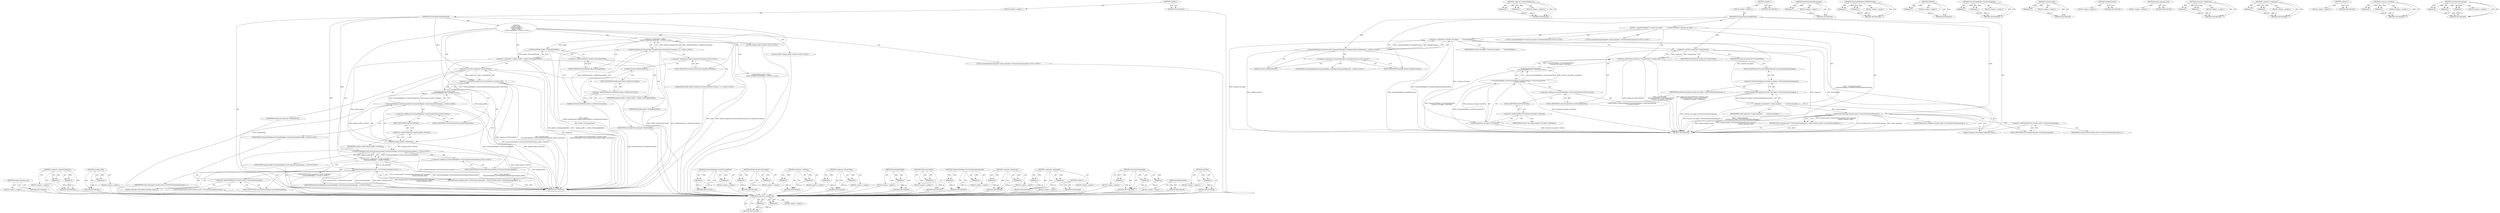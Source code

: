 digraph "CanTranslateLanguage" {
vulnerable_142 [label=<(METHOD,original_language_code)>];
vulnerable_143 [label=<(BLOCK,&lt;empty&gt;,&lt;empty&gt;)>];
vulnerable_144 [label=<(METHOD_RETURN,ANY)>];
vulnerable_96 [label=<(METHOD,&lt;operator&gt;.indirectFieldAccess)>];
vulnerable_97 [label=<(PARAM,p1)>];
vulnerable_98 [label=<(PARAM,p2)>];
vulnerable_99 [label=<(BLOCK,&lt;empty&gt;,&lt;empty&gt;)>];
vulnerable_100 [label=<(METHOD_RETURN,ANY)>];
vulnerable_118 [label=<(METHOD,translate_prefs)>];
vulnerable_119 [label=<(PARAM,p1)>];
vulnerable_120 [label=<(BLOCK,&lt;empty&gt;,&lt;empty&gt;)>];
vulnerable_121 [label=<(METHOD_RETURN,ANY)>];
vulnerable_6 [label=<(METHOD,&lt;global&gt;)<SUB>1</SUB>>];
vulnerable_7 [label=<(BLOCK,&lt;empty&gt;,&lt;empty&gt;)<SUB>1</SUB>>];
vulnerable_8 [label=<(METHOD,IsTranslatableLanguageByPrefs)<SUB>1</SUB>>];
vulnerable_9 [label="<(BLOCK,{
  Profile* profile =
      Profile::FromBrows...,{
  Profile* profile =
      Profile::FromBrows...)<SUB>1</SUB>>"];
vulnerable_10 [label="<(LOCAL,Profile* profile: Profile*)<SUB>2</SUB>>"];
vulnerable_11 [label="<(&lt;operator&gt;.assignment,* profile =
      Profile::FromBrowserContext(G...)<SUB>2</SUB>>"];
vulnerable_12 [label="<(IDENTIFIER,profile,* profile =
      Profile::FromBrowserContext(G...)<SUB>2</SUB>>"];
vulnerable_13 [label="<(Profile.FromBrowserContext,Profile::FromBrowserContext(GetWebContents()-&gt;G...)<SUB>3</SUB>>"];
vulnerable_14 [label="<(&lt;operator&gt;.fieldAccess,Profile::FromBrowserContext)<SUB>3</SUB>>"];
vulnerable_15 [label="<(IDENTIFIER,Profile,Profile::FromBrowserContext(GetWebContents()-&gt;G...)<SUB>3</SUB>>"];
vulnerable_16 [label=<(FIELD_IDENTIFIER,FromBrowserContext,FromBrowserContext)<SUB>3</SUB>>];
vulnerable_17 [label=<(GetBrowserContext,GetWebContents()-&gt;GetBrowserContext())<SUB>3</SUB>>];
vulnerable_18 [label=<(&lt;operator&gt;.indirectFieldAccess,GetWebContents()-&gt;GetBrowserContext)<SUB>3</SUB>>];
vulnerable_19 [label=<(GetWebContents,GetWebContents())<SUB>3</SUB>>];
vulnerable_20 [label=<(FIELD_IDENTIFIER,GetBrowserContext,GetBrowserContext)<SUB>3</SUB>>];
vulnerable_21 [label="<(LOCAL,Profile* original_profile: Profile*)<SUB>4</SUB>>"];
vulnerable_22 [label=<(&lt;operator&gt;.assignment,* original_profile = profile-&gt;GetOriginalProfile())<SUB>4</SUB>>];
vulnerable_23 [label=<(IDENTIFIER,original_profile,* original_profile = profile-&gt;GetOriginalProfile())<SUB>4</SUB>>];
vulnerable_24 [label=<(GetOriginalProfile,profile-&gt;GetOriginalProfile())<SUB>4</SUB>>];
vulnerable_25 [label=<(&lt;operator&gt;.indirectFieldAccess,profile-&gt;GetOriginalProfile)<SUB>4</SUB>>];
vulnerable_26 [label=<(IDENTIFIER,profile,profile-&gt;GetOriginalProfile())<SUB>4</SUB>>];
vulnerable_27 [label=<(FIELD_IDENTIFIER,GetOriginalProfile,GetOriginalProfile)<SUB>4</SUB>>];
vulnerable_28 [label=<(&lt;operator&gt;.greaterThan,scoped_ptr&lt;TranslatePrefs&gt; translate_prefs(
   ...)<SUB>5</SUB>>];
vulnerable_29 [label=<(&lt;operator&gt;.lessThan,scoped_ptr&lt;TranslatePrefs)<SUB>5</SUB>>];
vulnerable_30 [label=<(IDENTIFIER,scoped_ptr,scoped_ptr&lt;TranslatePrefs)<SUB>5</SUB>>];
vulnerable_31 [label=<(IDENTIFIER,TranslatePrefs,scoped_ptr&lt;TranslatePrefs)<SUB>5</SUB>>];
vulnerable_32 [label="<(translate_prefs,translate_prefs(
      TranslateTabHelper::Crea...)<SUB>5</SUB>>"];
vulnerable_33 [label="<(TranslateTabHelper.CreateTranslatePrefs,TranslateTabHelper::CreateTranslatePrefs(origin...)<SUB>6</SUB>>"];
vulnerable_34 [label="<(&lt;operator&gt;.fieldAccess,TranslateTabHelper::CreateTranslatePrefs)<SUB>6</SUB>>"];
vulnerable_35 [label="<(IDENTIFIER,TranslateTabHelper,TranslateTabHelper::CreateTranslatePrefs(origin...)<SUB>6</SUB>>"];
vulnerable_36 [label=<(FIELD_IDENTIFIER,CreateTranslatePrefs,CreateTranslatePrefs)<SUB>6</SUB>>];
vulnerable_37 [label=<(GetPrefs,original_profile-&gt;GetPrefs())<SUB>6</SUB>>];
vulnerable_38 [label=<(&lt;operator&gt;.indirectFieldAccess,original_profile-&gt;GetPrefs)<SUB>6</SUB>>];
vulnerable_39 [label=<(IDENTIFIER,original_profile,original_profile-&gt;GetPrefs())<SUB>6</SUB>>];
vulnerable_40 [label=<(FIELD_IDENTIFIER,GetPrefs,GetPrefs)<SUB>6</SUB>>];
vulnerable_41 [label="<(LOCAL,TranslateAcceptLanguages* accept_languages: TranslateAcceptLanguages*)<SUB>7</SUB>>"];
vulnerable_42 [label="<(&lt;operator&gt;.assignment,* accept_languages =
      TranslateTabHelper::...)<SUB>7</SUB>>"];
vulnerable_43 [label="<(IDENTIFIER,accept_languages,* accept_languages =
      TranslateTabHelper::...)<SUB>7</SUB>>"];
vulnerable_44 [label="<(TranslateTabHelper.GetTranslateAcceptLanguages,TranslateTabHelper::GetTranslateAcceptLanguages...)<SUB>8</SUB>>"];
vulnerable_45 [label="<(&lt;operator&gt;.fieldAccess,TranslateTabHelper::GetTranslateAcceptLanguages)<SUB>8</SUB>>"];
vulnerable_46 [label="<(IDENTIFIER,TranslateTabHelper,TranslateTabHelper::GetTranslateAcceptLanguages...)<SUB>8</SUB>>"];
vulnerable_47 [label=<(FIELD_IDENTIFIER,GetTranslateAcceptLanguages,GetTranslateAcceptLanguages)<SUB>8</SUB>>];
vulnerable_48 [label="<(IDENTIFIER,original_profile,TranslateTabHelper::GetTranslateAcceptLanguages...)<SUB>8</SUB>>"];
vulnerable_49 [label=<(RETURN,return translate_prefs-&gt;CanTranslateLanguage(ac...,return translate_prefs-&gt;CanTranslateLanguage(ac...)<SUB>9</SUB>>];
vulnerable_50 [label=<(CanTranslateLanguage,translate_prefs-&gt;CanTranslateLanguage(accept_la...)<SUB>9</SUB>>];
vulnerable_51 [label=<(&lt;operator&gt;.indirectFieldAccess,translate_prefs-&gt;CanTranslateLanguage)<SUB>9</SUB>>];
vulnerable_52 [label=<(IDENTIFIER,translate_prefs,translate_prefs-&gt;CanTranslateLanguage(accept_la...)<SUB>9</SUB>>];
vulnerable_53 [label=<(FIELD_IDENTIFIER,CanTranslateLanguage,CanTranslateLanguage)<SUB>9</SUB>>];
vulnerable_54 [label=<(IDENTIFIER,accept_languages,translate_prefs-&gt;CanTranslateLanguage(accept_la...)<SUB>9</SUB>>];
vulnerable_55 [label=<(original_language_code,original_language_code())<SUB>10</SUB>>];
vulnerable_56 [label=<(METHOD_RETURN,bool)<SUB>1</SUB>>];
vulnerable_58 [label=<(METHOD_RETURN,ANY)<SUB>1</SUB>>];
vulnerable_122 [label=<(METHOD,TranslateTabHelper.CreateTranslatePrefs)>];
vulnerable_123 [label=<(PARAM,p1)>];
vulnerable_124 [label=<(PARAM,p2)>];
vulnerable_125 [label=<(BLOCK,&lt;empty&gt;,&lt;empty&gt;)>];
vulnerable_126 [label=<(METHOD_RETURN,ANY)>];
vulnerable_82 [label=<(METHOD,Profile.FromBrowserContext)>];
vulnerable_83 [label=<(PARAM,p1)>];
vulnerable_84 [label=<(PARAM,p2)>];
vulnerable_85 [label=<(BLOCK,&lt;empty&gt;,&lt;empty&gt;)>];
vulnerable_86 [label=<(METHOD_RETURN,ANY)>];
vulnerable_113 [label=<(METHOD,&lt;operator&gt;.lessThan)>];
vulnerable_114 [label=<(PARAM,p1)>];
vulnerable_115 [label=<(PARAM,p2)>];
vulnerable_116 [label=<(BLOCK,&lt;empty&gt;,&lt;empty&gt;)>];
vulnerable_117 [label=<(METHOD_RETURN,ANY)>];
vulnerable_108 [label=<(METHOD,&lt;operator&gt;.greaterThan)>];
vulnerable_109 [label=<(PARAM,p1)>];
vulnerable_110 [label=<(PARAM,p2)>];
vulnerable_111 [label=<(BLOCK,&lt;empty&gt;,&lt;empty&gt;)>];
vulnerable_112 [label=<(METHOD_RETURN,ANY)>];
vulnerable_104 [label=<(METHOD,GetOriginalProfile)>];
vulnerable_105 [label=<(PARAM,p1)>];
vulnerable_106 [label=<(BLOCK,&lt;empty&gt;,&lt;empty&gt;)>];
vulnerable_107 [label=<(METHOD_RETURN,ANY)>];
vulnerable_92 [label=<(METHOD,GetBrowserContext)>];
vulnerable_93 [label=<(PARAM,p1)>];
vulnerable_94 [label=<(BLOCK,&lt;empty&gt;,&lt;empty&gt;)>];
vulnerable_95 [label=<(METHOD_RETURN,ANY)>];
vulnerable_131 [label=<(METHOD,TranslateTabHelper.GetTranslateAcceptLanguages)>];
vulnerable_132 [label=<(PARAM,p1)>];
vulnerable_133 [label=<(PARAM,p2)>];
vulnerable_134 [label=<(BLOCK,&lt;empty&gt;,&lt;empty&gt;)>];
vulnerable_135 [label=<(METHOD_RETURN,ANY)>];
vulnerable_87 [label=<(METHOD,&lt;operator&gt;.fieldAccess)>];
vulnerable_88 [label=<(PARAM,p1)>];
vulnerable_89 [label=<(PARAM,p2)>];
vulnerable_90 [label=<(BLOCK,&lt;empty&gt;,&lt;empty&gt;)>];
vulnerable_91 [label=<(METHOD_RETURN,ANY)>];
vulnerable_77 [label=<(METHOD,&lt;operator&gt;.assignment)>];
vulnerable_78 [label=<(PARAM,p1)>];
vulnerable_79 [label=<(PARAM,p2)>];
vulnerable_80 [label=<(BLOCK,&lt;empty&gt;,&lt;empty&gt;)>];
vulnerable_81 [label=<(METHOD_RETURN,ANY)>];
vulnerable_71 [label=<(METHOD,&lt;global&gt;)<SUB>1</SUB>>];
vulnerable_72 [label=<(BLOCK,&lt;empty&gt;,&lt;empty&gt;)>];
vulnerable_73 [label=<(METHOD_RETURN,ANY)>];
vulnerable_136 [label=<(METHOD,CanTranslateLanguage)>];
vulnerable_137 [label=<(PARAM,p1)>];
vulnerable_138 [label=<(PARAM,p2)>];
vulnerable_139 [label=<(PARAM,p3)>];
vulnerable_140 [label=<(BLOCK,&lt;empty&gt;,&lt;empty&gt;)>];
vulnerable_141 [label=<(METHOD_RETURN,ANY)>];
vulnerable_101 [label=<(METHOD,GetWebContents)>];
vulnerable_102 [label=<(BLOCK,&lt;empty&gt;,&lt;empty&gt;)>];
vulnerable_103 [label=<(METHOD_RETURN,ANY)>];
vulnerable_127 [label=<(METHOD,GetPrefs)>];
vulnerable_128 [label=<(PARAM,p1)>];
vulnerable_129 [label=<(BLOCK,&lt;empty&gt;,&lt;empty&gt;)>];
vulnerable_130 [label=<(METHOD_RETURN,ANY)>];
fixed_84 [label=<(METHOD,&lt;operator&gt;.greaterThan)>];
fixed_85 [label=<(PARAM,p1)>];
fixed_86 [label=<(PARAM,p2)>];
fixed_87 [label=<(BLOCK,&lt;empty&gt;,&lt;empty&gt;)>];
fixed_88 [label=<(METHOD_RETURN,ANY)>];
fixed_107 [label=<(METHOD,&lt;operator&gt;.indirectFieldAccess)>];
fixed_108 [label=<(PARAM,p1)>];
fixed_109 [label=<(PARAM,p2)>];
fixed_110 [label=<(BLOCK,&lt;empty&gt;,&lt;empty&gt;)>];
fixed_111 [label=<(METHOD_RETURN,ANY)>];
fixed_6 [label=<(METHOD,&lt;global&gt;)<SUB>1</SUB>>];
fixed_7 [label=<(BLOCK,&lt;empty&gt;,&lt;empty&gt;)<SUB>1</SUB>>];
fixed_8 [label=<(METHOD,IsTranslatableLanguageByPrefs)<SUB>1</SUB>>];
fixed_9 [label=<(BLOCK,{
  TranslateTabHelper* translate_tab_helper =
...,{
  TranslateTabHelper* translate_tab_helper =
...)<SUB>1</SUB>>];
fixed_10 [label="<(LOCAL,TranslateTabHelper* translate_tab_helper: TranslateTabHelper*)<SUB>2</SUB>>"];
fixed_11 [label=<(&lt;operator&gt;.assignment,* translate_tab_helper =
      TranslateTabHelp...)<SUB>2</SUB>>];
fixed_12 [label=<(IDENTIFIER,translate_tab_helper,* translate_tab_helper =
      TranslateTabHelp...)<SUB>2</SUB>>];
fixed_13 [label="<(TranslateTabHelper.FromWebContents,TranslateTabHelper::FromWebContents(GetWebConte...)<SUB>3</SUB>>"];
fixed_14 [label="<(&lt;operator&gt;.fieldAccess,TranslateTabHelper::FromWebContents)<SUB>3</SUB>>"];
fixed_15 [label="<(IDENTIFIER,TranslateTabHelper,TranslateTabHelper::FromWebContents(GetWebConte...)<SUB>3</SUB>>"];
fixed_16 [label=<(FIELD_IDENTIFIER,FromWebContents,FromWebContents)<SUB>3</SUB>>];
fixed_17 [label=<(GetWebContents,GetWebContents())<SUB>3</SUB>>];
fixed_18 [label=<(&lt;operator&gt;.greaterThan,scoped_ptr&lt;TranslatePrefs&gt; translate_prefs(
   ...)<SUB>4</SUB>>];
fixed_19 [label=<(&lt;operator&gt;.lessThan,scoped_ptr&lt;TranslatePrefs)<SUB>4</SUB>>];
fixed_20 [label=<(IDENTIFIER,scoped_ptr,scoped_ptr&lt;TranslatePrefs)<SUB>4</SUB>>];
fixed_21 [label=<(IDENTIFIER,TranslatePrefs,scoped_ptr&lt;TranslatePrefs)<SUB>4</SUB>>];
fixed_22 [label="<(translate_prefs,translate_prefs(
      TranslateTabHelper::Crea...)<SUB>4</SUB>>"];
fixed_23 [label="<(TranslateTabHelper.CreateTranslatePrefs,TranslateTabHelper::CreateTranslatePrefs(
     ...)<SUB>5</SUB>>"];
fixed_24 [label="<(&lt;operator&gt;.fieldAccess,TranslateTabHelper::CreateTranslatePrefs)<SUB>5</SUB>>"];
fixed_25 [label="<(IDENTIFIER,TranslateTabHelper,TranslateTabHelper::CreateTranslatePrefs(
     ...)<SUB>5</SUB>>"];
fixed_26 [label=<(FIELD_IDENTIFIER,CreateTranslatePrefs,CreateTranslatePrefs)<SUB>5</SUB>>];
fixed_27 [label=<(GetPrefs,translate_tab_helper-&gt;GetPrefs())<SUB>6</SUB>>];
fixed_28 [label=<(&lt;operator&gt;.indirectFieldAccess,translate_tab_helper-&gt;GetPrefs)<SUB>6</SUB>>];
fixed_29 [label=<(IDENTIFIER,translate_tab_helper,translate_tab_helper-&gt;GetPrefs())<SUB>6</SUB>>];
fixed_30 [label=<(FIELD_IDENTIFIER,GetPrefs,GetPrefs)<SUB>6</SUB>>];
fixed_31 [label="<(LOCAL,TranslateAcceptLanguages* accept_languages: TranslateAcceptLanguages*)<SUB>7</SUB>>"];
fixed_32 [label=<(&lt;operator&gt;.assignment,* accept_languages =
      translate_tab_helper...)<SUB>7</SUB>>];
fixed_33 [label=<(IDENTIFIER,accept_languages,* accept_languages =
      translate_tab_helper...)<SUB>7</SUB>>];
fixed_34 [label=<(GetTranslateAcceptLanguages,translate_tab_helper-&gt;GetTranslateAcceptLanguag...)<SUB>8</SUB>>];
fixed_35 [label=<(&lt;operator&gt;.indirectFieldAccess,translate_tab_helper-&gt;GetTranslateAcceptLanguages)<SUB>8</SUB>>];
fixed_36 [label=<(IDENTIFIER,translate_tab_helper,translate_tab_helper-&gt;GetTranslateAcceptLanguag...)<SUB>8</SUB>>];
fixed_37 [label=<(FIELD_IDENTIFIER,GetTranslateAcceptLanguages,GetTranslateAcceptLanguages)<SUB>8</SUB>>];
fixed_38 [label=<(RETURN,return translate_prefs-&gt;CanTranslateLanguage(ac...,return translate_prefs-&gt;CanTranslateLanguage(ac...)<SUB>9</SUB>>];
fixed_39 [label=<(CanTranslateLanguage,translate_prefs-&gt;CanTranslateLanguage(accept_la...)<SUB>9</SUB>>];
fixed_40 [label=<(&lt;operator&gt;.indirectFieldAccess,translate_prefs-&gt;CanTranslateLanguage)<SUB>9</SUB>>];
fixed_41 [label=<(IDENTIFIER,translate_prefs,translate_prefs-&gt;CanTranslateLanguage(accept_la...)<SUB>9</SUB>>];
fixed_42 [label=<(FIELD_IDENTIFIER,CanTranslateLanguage,CanTranslateLanguage)<SUB>9</SUB>>];
fixed_43 [label=<(IDENTIFIER,accept_languages,translate_prefs-&gt;CanTranslateLanguage(accept_la...)<SUB>9</SUB>>];
fixed_44 [label=<(original_language_code,original_language_code())<SUB>10</SUB>>];
fixed_45 [label=<(METHOD_RETURN,bool)<SUB>1</SUB>>];
fixed_47 [label=<(METHOD_RETURN,ANY)<SUB>1</SUB>>];
fixed_112 [label=<(METHOD,GetTranslateAcceptLanguages)>];
fixed_113 [label=<(PARAM,p1)>];
fixed_114 [label=<(BLOCK,&lt;empty&gt;,&lt;empty&gt;)>];
fixed_115 [label=<(METHOD_RETURN,ANY)>];
fixed_71 [label=<(METHOD,TranslateTabHelper.FromWebContents)>];
fixed_72 [label=<(PARAM,p1)>];
fixed_73 [label=<(PARAM,p2)>];
fixed_74 [label=<(BLOCK,&lt;empty&gt;,&lt;empty&gt;)>];
fixed_75 [label=<(METHOD_RETURN,ANY)>];
fixed_103 [label=<(METHOD,GetPrefs)>];
fixed_104 [label=<(PARAM,p1)>];
fixed_105 [label=<(BLOCK,&lt;empty&gt;,&lt;empty&gt;)>];
fixed_106 [label=<(METHOD_RETURN,ANY)>];
fixed_98 [label=<(METHOD,TranslateTabHelper.CreateTranslatePrefs)>];
fixed_99 [label=<(PARAM,p1)>];
fixed_100 [label=<(PARAM,p2)>];
fixed_101 [label=<(BLOCK,&lt;empty&gt;,&lt;empty&gt;)>];
fixed_102 [label=<(METHOD_RETURN,ANY)>];
fixed_94 [label=<(METHOD,translate_prefs)>];
fixed_95 [label=<(PARAM,p1)>];
fixed_96 [label=<(BLOCK,&lt;empty&gt;,&lt;empty&gt;)>];
fixed_97 [label=<(METHOD_RETURN,ANY)>];
fixed_81 [label=<(METHOD,GetWebContents)>];
fixed_82 [label=<(BLOCK,&lt;empty&gt;,&lt;empty&gt;)>];
fixed_83 [label=<(METHOD_RETURN,ANY)>];
fixed_122 [label=<(METHOD,original_language_code)>];
fixed_123 [label=<(BLOCK,&lt;empty&gt;,&lt;empty&gt;)>];
fixed_124 [label=<(METHOD_RETURN,ANY)>];
fixed_76 [label=<(METHOD,&lt;operator&gt;.fieldAccess)>];
fixed_77 [label=<(PARAM,p1)>];
fixed_78 [label=<(PARAM,p2)>];
fixed_79 [label=<(BLOCK,&lt;empty&gt;,&lt;empty&gt;)>];
fixed_80 [label=<(METHOD_RETURN,ANY)>];
fixed_66 [label=<(METHOD,&lt;operator&gt;.assignment)>];
fixed_67 [label=<(PARAM,p1)>];
fixed_68 [label=<(PARAM,p2)>];
fixed_69 [label=<(BLOCK,&lt;empty&gt;,&lt;empty&gt;)>];
fixed_70 [label=<(METHOD_RETURN,ANY)>];
fixed_60 [label=<(METHOD,&lt;global&gt;)<SUB>1</SUB>>];
fixed_61 [label=<(BLOCK,&lt;empty&gt;,&lt;empty&gt;)>];
fixed_62 [label=<(METHOD_RETURN,ANY)>];
fixed_89 [label=<(METHOD,&lt;operator&gt;.lessThan)>];
fixed_90 [label=<(PARAM,p1)>];
fixed_91 [label=<(PARAM,p2)>];
fixed_92 [label=<(BLOCK,&lt;empty&gt;,&lt;empty&gt;)>];
fixed_93 [label=<(METHOD_RETURN,ANY)>];
fixed_116 [label=<(METHOD,CanTranslateLanguage)>];
fixed_117 [label=<(PARAM,p1)>];
fixed_118 [label=<(PARAM,p2)>];
fixed_119 [label=<(PARAM,p3)>];
fixed_120 [label=<(BLOCK,&lt;empty&gt;,&lt;empty&gt;)>];
fixed_121 [label=<(METHOD_RETURN,ANY)>];
vulnerable_142 -> vulnerable_143  [key=0, label="AST: "];
vulnerable_142 -> vulnerable_144  [key=0, label="AST: "];
vulnerable_142 -> vulnerable_144  [key=1, label="CFG: "];
vulnerable_143 -> fixed_84  [key=0];
vulnerable_144 -> fixed_84  [key=0];
vulnerable_96 -> vulnerable_97  [key=0, label="AST: "];
vulnerable_96 -> vulnerable_97  [key=1, label="DDG: "];
vulnerable_96 -> vulnerable_99  [key=0, label="AST: "];
vulnerable_96 -> vulnerable_98  [key=0, label="AST: "];
vulnerable_96 -> vulnerable_98  [key=1, label="DDG: "];
vulnerable_96 -> vulnerable_100  [key=0, label="AST: "];
vulnerable_96 -> vulnerable_100  [key=1, label="CFG: "];
vulnerable_97 -> vulnerable_100  [key=0, label="DDG: p1"];
vulnerable_98 -> vulnerable_100  [key=0, label="DDG: p2"];
vulnerable_99 -> fixed_84  [key=0];
vulnerable_100 -> fixed_84  [key=0];
vulnerable_118 -> vulnerable_119  [key=0, label="AST: "];
vulnerable_118 -> vulnerable_119  [key=1, label="DDG: "];
vulnerable_118 -> vulnerable_120  [key=0, label="AST: "];
vulnerable_118 -> vulnerable_121  [key=0, label="AST: "];
vulnerable_118 -> vulnerable_121  [key=1, label="CFG: "];
vulnerable_119 -> vulnerable_121  [key=0, label="DDG: p1"];
vulnerable_120 -> fixed_84  [key=0];
vulnerable_121 -> fixed_84  [key=0];
vulnerable_6 -> vulnerable_7  [key=0, label="AST: "];
vulnerable_6 -> vulnerable_58  [key=0, label="AST: "];
vulnerable_6 -> vulnerable_58  [key=1, label="CFG: "];
vulnerable_7 -> vulnerable_8  [key=0, label="AST: "];
vulnerable_8 -> vulnerable_9  [key=0, label="AST: "];
vulnerable_8 -> vulnerable_56  [key=0, label="AST: "];
vulnerable_8 -> vulnerable_16  [key=0, label="CFG: "];
vulnerable_8 -> vulnerable_29  [key=0, label="DDG: "];
vulnerable_8 -> vulnerable_44  [key=0, label="DDG: "];
vulnerable_8 -> vulnerable_50  [key=0, label="DDG: "];
vulnerable_9 -> vulnerable_10  [key=0, label="AST: "];
vulnerable_9 -> vulnerable_11  [key=0, label="AST: "];
vulnerable_9 -> vulnerable_21  [key=0, label="AST: "];
vulnerable_9 -> vulnerable_22  [key=0, label="AST: "];
vulnerable_9 -> vulnerable_28  [key=0, label="AST: "];
vulnerable_9 -> vulnerable_41  [key=0, label="AST: "];
vulnerable_9 -> vulnerable_42  [key=0, label="AST: "];
vulnerable_9 -> vulnerable_49  [key=0, label="AST: "];
vulnerable_10 -> fixed_84  [key=0];
vulnerable_11 -> vulnerable_12  [key=0, label="AST: "];
vulnerable_11 -> vulnerable_13  [key=0, label="AST: "];
vulnerable_11 -> vulnerable_27  [key=0, label="CFG: "];
vulnerable_11 -> vulnerable_56  [key=0, label="DDG: profile"];
vulnerable_11 -> vulnerable_56  [key=1, label="DDG: Profile::FromBrowserContext(GetWebContents()-&gt;GetBrowserContext())"];
vulnerable_11 -> vulnerable_56  [key=2, label="DDG: * profile =
      Profile::FromBrowserContext(GetWebContents()-&gt;GetBrowserContext())"];
vulnerable_11 -> vulnerable_24  [key=0, label="DDG: profile"];
vulnerable_12 -> fixed_84  [key=0];
vulnerable_13 -> vulnerable_14  [key=0, label="AST: "];
vulnerable_13 -> vulnerable_17  [key=0, label="AST: "];
vulnerable_13 -> vulnerable_11  [key=0, label="CFG: "];
vulnerable_13 -> vulnerable_11  [key=1, label="DDG: Profile::FromBrowserContext"];
vulnerable_13 -> vulnerable_11  [key=2, label="DDG: GetWebContents()-&gt;GetBrowserContext()"];
vulnerable_13 -> vulnerable_56  [key=0, label="DDG: Profile::FromBrowserContext"];
vulnerable_13 -> vulnerable_56  [key=1, label="DDG: GetWebContents()-&gt;GetBrowserContext()"];
vulnerable_14 -> vulnerable_15  [key=0, label="AST: "];
vulnerable_14 -> vulnerable_16  [key=0, label="AST: "];
vulnerable_14 -> vulnerable_19  [key=0, label="CFG: "];
vulnerable_15 -> fixed_84  [key=0];
vulnerable_16 -> vulnerable_14  [key=0, label="CFG: "];
vulnerable_17 -> vulnerable_18  [key=0, label="AST: "];
vulnerable_17 -> vulnerable_13  [key=0, label="CFG: "];
vulnerable_17 -> vulnerable_13  [key=1, label="DDG: GetWebContents()-&gt;GetBrowserContext"];
vulnerable_17 -> vulnerable_56  [key=0, label="DDG: GetWebContents()-&gt;GetBrowserContext"];
vulnerable_18 -> vulnerable_19  [key=0, label="AST: "];
vulnerable_18 -> vulnerable_20  [key=0, label="AST: "];
vulnerable_18 -> vulnerable_17  [key=0, label="CFG: "];
vulnerable_19 -> vulnerable_20  [key=0, label="CFG: "];
vulnerable_20 -> vulnerable_18  [key=0, label="CFG: "];
vulnerable_21 -> fixed_84  [key=0];
vulnerable_22 -> vulnerable_23  [key=0, label="AST: "];
vulnerable_22 -> vulnerable_24  [key=0, label="AST: "];
vulnerable_22 -> vulnerable_29  [key=0, label="CFG: "];
vulnerable_22 -> vulnerable_56  [key=0, label="DDG: profile-&gt;GetOriginalProfile()"];
vulnerable_22 -> vulnerable_56  [key=1, label="DDG: * original_profile = profile-&gt;GetOriginalProfile()"];
vulnerable_22 -> vulnerable_44  [key=0, label="DDG: original_profile"];
vulnerable_22 -> vulnerable_37  [key=0, label="DDG: original_profile"];
vulnerable_23 -> fixed_84  [key=0];
vulnerable_24 -> vulnerable_25  [key=0, label="AST: "];
vulnerable_24 -> vulnerable_22  [key=0, label="CFG: "];
vulnerable_24 -> vulnerable_22  [key=1, label="DDG: profile-&gt;GetOriginalProfile"];
vulnerable_24 -> vulnerable_56  [key=0, label="DDG: profile-&gt;GetOriginalProfile"];
vulnerable_25 -> vulnerable_26  [key=0, label="AST: "];
vulnerable_25 -> vulnerable_27  [key=0, label="AST: "];
vulnerable_25 -> vulnerable_24  [key=0, label="CFG: "];
vulnerable_26 -> fixed_84  [key=0];
vulnerable_27 -> vulnerable_25  [key=0, label="CFG: "];
vulnerable_28 -> vulnerable_29  [key=0, label="AST: "];
vulnerable_28 -> vulnerable_32  [key=0, label="AST: "];
vulnerable_28 -> vulnerable_47  [key=0, label="CFG: "];
vulnerable_28 -> vulnerable_56  [key=0, label="DDG: scoped_ptr&lt;TranslatePrefs"];
vulnerable_28 -> vulnerable_56  [key=1, label="DDG: translate_prefs(
      TranslateTabHelper::CreateTranslatePrefs(original_profile-&gt;GetPrefs()))"];
vulnerable_28 -> vulnerable_56  [key=2, label="DDG: scoped_ptr&lt;TranslatePrefs&gt; translate_prefs(
      TranslateTabHelper::CreateTranslatePrefs(original_profile-&gt;GetPrefs()))"];
vulnerable_29 -> vulnerable_30  [key=0, label="AST: "];
vulnerable_29 -> vulnerable_31  [key=0, label="AST: "];
vulnerable_29 -> vulnerable_36  [key=0, label="CFG: "];
vulnerable_29 -> vulnerable_56  [key=0, label="DDG: scoped_ptr"];
vulnerable_29 -> vulnerable_56  [key=1, label="DDG: TranslatePrefs"];
vulnerable_29 -> vulnerable_28  [key=0, label="DDG: scoped_ptr"];
vulnerable_29 -> vulnerable_28  [key=1, label="DDG: TranslatePrefs"];
vulnerable_30 -> fixed_84  [key=0];
vulnerable_31 -> fixed_84  [key=0];
vulnerable_32 -> vulnerable_33  [key=0, label="AST: "];
vulnerable_32 -> vulnerable_28  [key=0, label="CFG: "];
vulnerable_32 -> vulnerable_28  [key=1, label="DDG: TranslateTabHelper::CreateTranslatePrefs(original_profile-&gt;GetPrefs())"];
vulnerable_32 -> vulnerable_56  [key=0, label="DDG: TranslateTabHelper::CreateTranslatePrefs(original_profile-&gt;GetPrefs())"];
vulnerable_33 -> vulnerable_34  [key=0, label="AST: "];
vulnerable_33 -> vulnerable_37  [key=0, label="AST: "];
vulnerable_33 -> vulnerable_32  [key=0, label="CFG: "];
vulnerable_33 -> vulnerable_32  [key=1, label="DDG: TranslateTabHelper::CreateTranslatePrefs"];
vulnerable_33 -> vulnerable_32  [key=2, label="DDG: original_profile-&gt;GetPrefs()"];
vulnerable_33 -> vulnerable_56  [key=0, label="DDG: TranslateTabHelper::CreateTranslatePrefs"];
vulnerable_33 -> vulnerable_56  [key=1, label="DDG: original_profile-&gt;GetPrefs()"];
vulnerable_34 -> vulnerable_35  [key=0, label="AST: "];
vulnerable_34 -> vulnerable_36  [key=0, label="AST: "];
vulnerable_34 -> vulnerable_40  [key=0, label="CFG: "];
vulnerable_35 -> fixed_84  [key=0];
vulnerable_36 -> vulnerable_34  [key=0, label="CFG: "];
vulnerable_37 -> vulnerable_38  [key=0, label="AST: "];
vulnerable_37 -> vulnerable_33  [key=0, label="CFG: "];
vulnerable_37 -> vulnerable_33  [key=1, label="DDG: original_profile-&gt;GetPrefs"];
vulnerable_37 -> vulnerable_56  [key=0, label="DDG: original_profile-&gt;GetPrefs"];
vulnerable_37 -> vulnerable_44  [key=0, label="DDG: original_profile-&gt;GetPrefs"];
vulnerable_38 -> vulnerable_39  [key=0, label="AST: "];
vulnerable_38 -> vulnerable_40  [key=0, label="AST: "];
vulnerable_38 -> vulnerable_37  [key=0, label="CFG: "];
vulnerable_39 -> fixed_84  [key=0];
vulnerable_40 -> vulnerable_38  [key=0, label="CFG: "];
vulnerable_41 -> fixed_84  [key=0];
vulnerable_42 -> vulnerable_43  [key=0, label="AST: "];
vulnerable_42 -> vulnerable_44  [key=0, label="AST: "];
vulnerable_42 -> vulnerable_53  [key=0, label="CFG: "];
vulnerable_42 -> vulnerable_56  [key=0, label="DDG: TranslateTabHelper::GetTranslateAcceptLanguages(original_profile)"];
vulnerable_42 -> vulnerable_56  [key=1, label="DDG: * accept_languages =
      TranslateTabHelper::GetTranslateAcceptLanguages(original_profile)"];
vulnerable_42 -> vulnerable_50  [key=0, label="DDG: accept_languages"];
vulnerable_43 -> fixed_84  [key=0];
vulnerable_44 -> vulnerable_45  [key=0, label="AST: "];
vulnerable_44 -> vulnerable_48  [key=0, label="AST: "];
vulnerable_44 -> vulnerable_42  [key=0, label="CFG: "];
vulnerable_44 -> vulnerable_42  [key=1, label="DDG: TranslateTabHelper::GetTranslateAcceptLanguages"];
vulnerable_44 -> vulnerable_42  [key=2, label="DDG: original_profile"];
vulnerable_44 -> vulnerable_56  [key=0, label="DDG: TranslateTabHelper::GetTranslateAcceptLanguages"];
vulnerable_44 -> vulnerable_56  [key=1, label="DDG: original_profile"];
vulnerable_45 -> vulnerable_46  [key=0, label="AST: "];
vulnerable_45 -> vulnerable_47  [key=0, label="AST: "];
vulnerable_45 -> vulnerable_44  [key=0, label="CFG: "];
vulnerable_46 -> fixed_84  [key=0];
vulnerable_47 -> vulnerable_45  [key=0, label="CFG: "];
vulnerable_48 -> fixed_84  [key=0];
vulnerable_49 -> vulnerable_50  [key=0, label="AST: "];
vulnerable_49 -> vulnerable_56  [key=0, label="CFG: "];
vulnerable_49 -> vulnerable_56  [key=1, label="DDG: &lt;RET&gt;"];
vulnerable_50 -> vulnerable_51  [key=0, label="AST: "];
vulnerable_50 -> vulnerable_54  [key=0, label="AST: "];
vulnerable_50 -> vulnerable_55  [key=0, label="AST: "];
vulnerable_50 -> vulnerable_49  [key=0, label="CFG: "];
vulnerable_50 -> vulnerable_49  [key=1, label="DDG: translate_prefs-&gt;CanTranslateLanguage(accept_languages,
                                                original_language_code())"];
vulnerable_50 -> vulnerable_56  [key=0, label="DDG: translate_prefs-&gt;CanTranslateLanguage"];
vulnerable_50 -> vulnerable_56  [key=1, label="DDG: accept_languages"];
vulnerable_50 -> vulnerable_56  [key=2, label="DDG: original_language_code()"];
vulnerable_50 -> vulnerable_56  [key=3, label="DDG: translate_prefs-&gt;CanTranslateLanguage(accept_languages,
                                                original_language_code())"];
vulnerable_51 -> vulnerable_52  [key=0, label="AST: "];
vulnerable_51 -> vulnerable_53  [key=0, label="AST: "];
vulnerable_51 -> vulnerable_55  [key=0, label="CFG: "];
vulnerable_52 -> fixed_84  [key=0];
vulnerable_53 -> vulnerable_51  [key=0, label="CFG: "];
vulnerable_54 -> fixed_84  [key=0];
vulnerable_55 -> vulnerable_50  [key=0, label="CFG: "];
vulnerable_56 -> fixed_84  [key=0];
vulnerable_58 -> fixed_84  [key=0];
vulnerable_122 -> vulnerable_123  [key=0, label="AST: "];
vulnerable_122 -> vulnerable_123  [key=1, label="DDG: "];
vulnerable_122 -> vulnerable_125  [key=0, label="AST: "];
vulnerable_122 -> vulnerable_124  [key=0, label="AST: "];
vulnerable_122 -> vulnerable_124  [key=1, label="DDG: "];
vulnerable_122 -> vulnerable_126  [key=0, label="AST: "];
vulnerable_122 -> vulnerable_126  [key=1, label="CFG: "];
vulnerable_123 -> vulnerable_126  [key=0, label="DDG: p1"];
vulnerable_124 -> vulnerable_126  [key=0, label="DDG: p2"];
vulnerable_125 -> fixed_84  [key=0];
vulnerable_126 -> fixed_84  [key=0];
vulnerable_82 -> vulnerable_83  [key=0, label="AST: "];
vulnerable_82 -> vulnerable_83  [key=1, label="DDG: "];
vulnerable_82 -> vulnerable_85  [key=0, label="AST: "];
vulnerable_82 -> vulnerable_84  [key=0, label="AST: "];
vulnerable_82 -> vulnerable_84  [key=1, label="DDG: "];
vulnerable_82 -> vulnerable_86  [key=0, label="AST: "];
vulnerable_82 -> vulnerable_86  [key=1, label="CFG: "];
vulnerable_83 -> vulnerable_86  [key=0, label="DDG: p1"];
vulnerable_84 -> vulnerable_86  [key=0, label="DDG: p2"];
vulnerable_85 -> fixed_84  [key=0];
vulnerable_86 -> fixed_84  [key=0];
vulnerable_113 -> vulnerable_114  [key=0, label="AST: "];
vulnerable_113 -> vulnerable_114  [key=1, label="DDG: "];
vulnerable_113 -> vulnerable_116  [key=0, label="AST: "];
vulnerable_113 -> vulnerable_115  [key=0, label="AST: "];
vulnerable_113 -> vulnerable_115  [key=1, label="DDG: "];
vulnerable_113 -> vulnerable_117  [key=0, label="AST: "];
vulnerable_113 -> vulnerable_117  [key=1, label="CFG: "];
vulnerable_114 -> vulnerable_117  [key=0, label="DDG: p1"];
vulnerable_115 -> vulnerable_117  [key=0, label="DDG: p2"];
vulnerable_116 -> fixed_84  [key=0];
vulnerable_117 -> fixed_84  [key=0];
vulnerable_108 -> vulnerable_109  [key=0, label="AST: "];
vulnerable_108 -> vulnerable_109  [key=1, label="DDG: "];
vulnerable_108 -> vulnerable_111  [key=0, label="AST: "];
vulnerable_108 -> vulnerable_110  [key=0, label="AST: "];
vulnerable_108 -> vulnerable_110  [key=1, label="DDG: "];
vulnerable_108 -> vulnerable_112  [key=0, label="AST: "];
vulnerable_108 -> vulnerable_112  [key=1, label="CFG: "];
vulnerable_109 -> vulnerable_112  [key=0, label="DDG: p1"];
vulnerable_110 -> vulnerable_112  [key=0, label="DDG: p2"];
vulnerable_111 -> fixed_84  [key=0];
vulnerable_112 -> fixed_84  [key=0];
vulnerable_104 -> vulnerable_105  [key=0, label="AST: "];
vulnerable_104 -> vulnerable_105  [key=1, label="DDG: "];
vulnerable_104 -> vulnerable_106  [key=0, label="AST: "];
vulnerable_104 -> vulnerable_107  [key=0, label="AST: "];
vulnerable_104 -> vulnerable_107  [key=1, label="CFG: "];
vulnerable_105 -> vulnerable_107  [key=0, label="DDG: p1"];
vulnerable_106 -> fixed_84  [key=0];
vulnerable_107 -> fixed_84  [key=0];
vulnerable_92 -> vulnerable_93  [key=0, label="AST: "];
vulnerable_92 -> vulnerable_93  [key=1, label="DDG: "];
vulnerable_92 -> vulnerable_94  [key=0, label="AST: "];
vulnerable_92 -> vulnerable_95  [key=0, label="AST: "];
vulnerable_92 -> vulnerable_95  [key=1, label="CFG: "];
vulnerable_93 -> vulnerable_95  [key=0, label="DDG: p1"];
vulnerable_94 -> fixed_84  [key=0];
vulnerable_95 -> fixed_84  [key=0];
vulnerable_131 -> vulnerable_132  [key=0, label="AST: "];
vulnerable_131 -> vulnerable_132  [key=1, label="DDG: "];
vulnerable_131 -> vulnerable_134  [key=0, label="AST: "];
vulnerable_131 -> vulnerable_133  [key=0, label="AST: "];
vulnerable_131 -> vulnerable_133  [key=1, label="DDG: "];
vulnerable_131 -> vulnerable_135  [key=0, label="AST: "];
vulnerable_131 -> vulnerable_135  [key=1, label="CFG: "];
vulnerable_132 -> vulnerable_135  [key=0, label="DDG: p1"];
vulnerable_133 -> vulnerable_135  [key=0, label="DDG: p2"];
vulnerable_134 -> fixed_84  [key=0];
vulnerable_135 -> fixed_84  [key=0];
vulnerable_87 -> vulnerable_88  [key=0, label="AST: "];
vulnerable_87 -> vulnerable_88  [key=1, label="DDG: "];
vulnerable_87 -> vulnerable_90  [key=0, label="AST: "];
vulnerable_87 -> vulnerable_89  [key=0, label="AST: "];
vulnerable_87 -> vulnerable_89  [key=1, label="DDG: "];
vulnerable_87 -> vulnerable_91  [key=0, label="AST: "];
vulnerable_87 -> vulnerable_91  [key=1, label="CFG: "];
vulnerable_88 -> vulnerable_91  [key=0, label="DDG: p1"];
vulnerable_89 -> vulnerable_91  [key=0, label="DDG: p2"];
vulnerable_90 -> fixed_84  [key=0];
vulnerable_91 -> fixed_84  [key=0];
vulnerable_77 -> vulnerable_78  [key=0, label="AST: "];
vulnerable_77 -> vulnerable_78  [key=1, label="DDG: "];
vulnerable_77 -> vulnerable_80  [key=0, label="AST: "];
vulnerable_77 -> vulnerable_79  [key=0, label="AST: "];
vulnerable_77 -> vulnerable_79  [key=1, label="DDG: "];
vulnerable_77 -> vulnerable_81  [key=0, label="AST: "];
vulnerable_77 -> vulnerable_81  [key=1, label="CFG: "];
vulnerable_78 -> vulnerable_81  [key=0, label="DDG: p1"];
vulnerable_79 -> vulnerable_81  [key=0, label="DDG: p2"];
vulnerable_80 -> fixed_84  [key=0];
vulnerable_81 -> fixed_84  [key=0];
vulnerable_71 -> vulnerable_72  [key=0, label="AST: "];
vulnerable_71 -> vulnerable_73  [key=0, label="AST: "];
vulnerable_71 -> vulnerable_73  [key=1, label="CFG: "];
vulnerable_72 -> fixed_84  [key=0];
vulnerable_73 -> fixed_84  [key=0];
vulnerable_136 -> vulnerable_137  [key=0, label="AST: "];
vulnerable_136 -> vulnerable_137  [key=1, label="DDG: "];
vulnerable_136 -> vulnerable_140  [key=0, label="AST: "];
vulnerable_136 -> vulnerable_138  [key=0, label="AST: "];
vulnerable_136 -> vulnerable_138  [key=1, label="DDG: "];
vulnerable_136 -> vulnerable_141  [key=0, label="AST: "];
vulnerable_136 -> vulnerable_141  [key=1, label="CFG: "];
vulnerable_136 -> vulnerable_139  [key=0, label="AST: "];
vulnerable_136 -> vulnerable_139  [key=1, label="DDG: "];
vulnerable_137 -> vulnerable_141  [key=0, label="DDG: p1"];
vulnerable_138 -> vulnerable_141  [key=0, label="DDG: p2"];
vulnerable_139 -> vulnerable_141  [key=0, label="DDG: p3"];
vulnerable_140 -> fixed_84  [key=0];
vulnerable_141 -> fixed_84  [key=0];
vulnerable_101 -> vulnerable_102  [key=0, label="AST: "];
vulnerable_101 -> vulnerable_103  [key=0, label="AST: "];
vulnerable_101 -> vulnerable_103  [key=1, label="CFG: "];
vulnerable_102 -> fixed_84  [key=0];
vulnerable_103 -> fixed_84  [key=0];
vulnerable_127 -> vulnerable_128  [key=0, label="AST: "];
vulnerable_127 -> vulnerable_128  [key=1, label="DDG: "];
vulnerable_127 -> vulnerable_129  [key=0, label="AST: "];
vulnerable_127 -> vulnerable_130  [key=0, label="AST: "];
vulnerable_127 -> vulnerable_130  [key=1, label="CFG: "];
vulnerable_128 -> vulnerable_130  [key=0, label="DDG: p1"];
vulnerable_129 -> fixed_84  [key=0];
vulnerable_130 -> fixed_84  [key=0];
fixed_84 -> fixed_85  [key=0, label="AST: "];
fixed_84 -> fixed_85  [key=1, label="DDG: "];
fixed_84 -> fixed_87  [key=0, label="AST: "];
fixed_84 -> fixed_86  [key=0, label="AST: "];
fixed_84 -> fixed_86  [key=1, label="DDG: "];
fixed_84 -> fixed_88  [key=0, label="AST: "];
fixed_84 -> fixed_88  [key=1, label="CFG: "];
fixed_85 -> fixed_88  [key=0, label="DDG: p1"];
fixed_86 -> fixed_88  [key=0, label="DDG: p2"];
fixed_107 -> fixed_108  [key=0, label="AST: "];
fixed_107 -> fixed_108  [key=1, label="DDG: "];
fixed_107 -> fixed_110  [key=0, label="AST: "];
fixed_107 -> fixed_109  [key=0, label="AST: "];
fixed_107 -> fixed_109  [key=1, label="DDG: "];
fixed_107 -> fixed_111  [key=0, label="AST: "];
fixed_107 -> fixed_111  [key=1, label="CFG: "];
fixed_108 -> fixed_111  [key=0, label="DDG: p1"];
fixed_109 -> fixed_111  [key=0, label="DDG: p2"];
fixed_6 -> fixed_7  [key=0, label="AST: "];
fixed_6 -> fixed_47  [key=0, label="AST: "];
fixed_6 -> fixed_47  [key=1, label="CFG: "];
fixed_7 -> fixed_8  [key=0, label="AST: "];
fixed_8 -> fixed_9  [key=0, label="AST: "];
fixed_8 -> fixed_45  [key=0, label="AST: "];
fixed_8 -> fixed_16  [key=0, label="CFG: "];
fixed_8 -> fixed_13  [key=0, label="DDG: "];
fixed_8 -> fixed_19  [key=0, label="DDG: "];
fixed_8 -> fixed_39  [key=0, label="DDG: "];
fixed_9 -> fixed_10  [key=0, label="AST: "];
fixed_9 -> fixed_11  [key=0, label="AST: "];
fixed_9 -> fixed_18  [key=0, label="AST: "];
fixed_9 -> fixed_31  [key=0, label="AST: "];
fixed_9 -> fixed_32  [key=0, label="AST: "];
fixed_9 -> fixed_38  [key=0, label="AST: "];
fixed_11 -> fixed_12  [key=0, label="AST: "];
fixed_11 -> fixed_13  [key=0, label="AST: "];
fixed_11 -> fixed_19  [key=0, label="CFG: "];
fixed_11 -> fixed_45  [key=0, label="DDG: translate_tab_helper"];
fixed_11 -> fixed_45  [key=1, label="DDG: TranslateTabHelper::FromWebContents(GetWebContents())"];
fixed_11 -> fixed_45  [key=2, label="DDG: * translate_tab_helper =
      TranslateTabHelper::FromWebContents(GetWebContents())"];
fixed_11 -> fixed_34  [key=0, label="DDG: translate_tab_helper"];
fixed_11 -> fixed_27  [key=0, label="DDG: translate_tab_helper"];
fixed_13 -> fixed_14  [key=0, label="AST: "];
fixed_13 -> fixed_17  [key=0, label="AST: "];
fixed_13 -> fixed_11  [key=0, label="CFG: "];
fixed_13 -> fixed_11  [key=1, label="DDG: TranslateTabHelper::FromWebContents"];
fixed_13 -> fixed_11  [key=2, label="DDG: GetWebContents()"];
fixed_13 -> fixed_45  [key=0, label="DDG: TranslateTabHelper::FromWebContents"];
fixed_13 -> fixed_45  [key=1, label="DDG: GetWebContents()"];
fixed_14 -> fixed_15  [key=0, label="AST: "];
fixed_14 -> fixed_16  [key=0, label="AST: "];
fixed_14 -> fixed_17  [key=0, label="CFG: "];
fixed_16 -> fixed_14  [key=0, label="CFG: "];
fixed_17 -> fixed_13  [key=0, label="CFG: "];
fixed_18 -> fixed_19  [key=0, label="AST: "];
fixed_18 -> fixed_22  [key=0, label="AST: "];
fixed_18 -> fixed_37  [key=0, label="CFG: "];
fixed_18 -> fixed_45  [key=0, label="DDG: scoped_ptr&lt;TranslatePrefs"];
fixed_18 -> fixed_45  [key=1, label="DDG: translate_prefs(
      TranslateTabHelper::CreateTranslatePrefs(
          translate_tab_helper-&gt;GetPrefs()))"];
fixed_18 -> fixed_45  [key=2, label="DDG: scoped_ptr&lt;TranslatePrefs&gt; translate_prefs(
      TranslateTabHelper::CreateTranslatePrefs(
          translate_tab_helper-&gt;GetPrefs()))"];
fixed_19 -> fixed_20  [key=0, label="AST: "];
fixed_19 -> fixed_21  [key=0, label="AST: "];
fixed_19 -> fixed_26  [key=0, label="CFG: "];
fixed_19 -> fixed_45  [key=0, label="DDG: scoped_ptr"];
fixed_19 -> fixed_45  [key=1, label="DDG: TranslatePrefs"];
fixed_19 -> fixed_18  [key=0, label="DDG: scoped_ptr"];
fixed_19 -> fixed_18  [key=1, label="DDG: TranslatePrefs"];
fixed_22 -> fixed_23  [key=0, label="AST: "];
fixed_22 -> fixed_18  [key=0, label="CFG: "];
fixed_22 -> fixed_18  [key=1, label="DDG: TranslateTabHelper::CreateTranslatePrefs(
          translate_tab_helper-&gt;GetPrefs())"];
fixed_22 -> fixed_45  [key=0, label="DDG: TranslateTabHelper::CreateTranslatePrefs(
          translate_tab_helper-&gt;GetPrefs())"];
fixed_23 -> fixed_24  [key=0, label="AST: "];
fixed_23 -> fixed_27  [key=0, label="AST: "];
fixed_23 -> fixed_22  [key=0, label="CFG: "];
fixed_23 -> fixed_22  [key=1, label="DDG: TranslateTabHelper::CreateTranslatePrefs"];
fixed_23 -> fixed_22  [key=2, label="DDG: translate_tab_helper-&gt;GetPrefs()"];
fixed_23 -> fixed_45  [key=0, label="DDG: TranslateTabHelper::CreateTranslatePrefs"];
fixed_23 -> fixed_45  [key=1, label="DDG: translate_tab_helper-&gt;GetPrefs()"];
fixed_24 -> fixed_25  [key=0, label="AST: "];
fixed_24 -> fixed_26  [key=0, label="AST: "];
fixed_24 -> fixed_30  [key=0, label="CFG: "];
fixed_26 -> fixed_24  [key=0, label="CFG: "];
fixed_27 -> fixed_28  [key=0, label="AST: "];
fixed_27 -> fixed_23  [key=0, label="CFG: "];
fixed_27 -> fixed_23  [key=1, label="DDG: translate_tab_helper-&gt;GetPrefs"];
fixed_27 -> fixed_45  [key=0, label="DDG: translate_tab_helper-&gt;GetPrefs"];
fixed_28 -> fixed_29  [key=0, label="AST: "];
fixed_28 -> fixed_30  [key=0, label="AST: "];
fixed_28 -> fixed_27  [key=0, label="CFG: "];
fixed_30 -> fixed_28  [key=0, label="CFG: "];
fixed_32 -> fixed_33  [key=0, label="AST: "];
fixed_32 -> fixed_34  [key=0, label="AST: "];
fixed_32 -> fixed_42  [key=0, label="CFG: "];
fixed_32 -> fixed_45  [key=0, label="DDG: translate_tab_helper-&gt;GetTranslateAcceptLanguages()"];
fixed_32 -> fixed_45  [key=1, label="DDG: * accept_languages =
      translate_tab_helper-&gt;GetTranslateAcceptLanguages()"];
fixed_32 -> fixed_39  [key=0, label="DDG: accept_languages"];
fixed_34 -> fixed_35  [key=0, label="AST: "];
fixed_34 -> fixed_32  [key=0, label="CFG: "];
fixed_34 -> fixed_32  [key=1, label="DDG: translate_tab_helper-&gt;GetTranslateAcceptLanguages"];
fixed_34 -> fixed_45  [key=0, label="DDG: translate_tab_helper-&gt;GetTranslateAcceptLanguages"];
fixed_35 -> fixed_36  [key=0, label="AST: "];
fixed_35 -> fixed_37  [key=0, label="AST: "];
fixed_35 -> fixed_34  [key=0, label="CFG: "];
fixed_37 -> fixed_35  [key=0, label="CFG: "];
fixed_38 -> fixed_39  [key=0, label="AST: "];
fixed_38 -> fixed_45  [key=0, label="CFG: "];
fixed_38 -> fixed_45  [key=1, label="DDG: &lt;RET&gt;"];
fixed_39 -> fixed_40  [key=0, label="AST: "];
fixed_39 -> fixed_43  [key=0, label="AST: "];
fixed_39 -> fixed_44  [key=0, label="AST: "];
fixed_39 -> fixed_38  [key=0, label="CFG: "];
fixed_39 -> fixed_38  [key=1, label="DDG: translate_prefs-&gt;CanTranslateLanguage(accept_languages,
                                                original_language_code())"];
fixed_39 -> fixed_45  [key=0, label="DDG: translate_prefs-&gt;CanTranslateLanguage"];
fixed_39 -> fixed_45  [key=1, label="DDG: accept_languages"];
fixed_39 -> fixed_45  [key=2, label="DDG: original_language_code()"];
fixed_39 -> fixed_45  [key=3, label="DDG: translate_prefs-&gt;CanTranslateLanguage(accept_languages,
                                                original_language_code())"];
fixed_40 -> fixed_41  [key=0, label="AST: "];
fixed_40 -> fixed_42  [key=0, label="AST: "];
fixed_40 -> fixed_44  [key=0, label="CFG: "];
fixed_42 -> fixed_40  [key=0, label="CFG: "];
fixed_44 -> fixed_39  [key=0, label="CFG: "];
fixed_112 -> fixed_113  [key=0, label="AST: "];
fixed_112 -> fixed_113  [key=1, label="DDG: "];
fixed_112 -> fixed_114  [key=0, label="AST: "];
fixed_112 -> fixed_115  [key=0, label="AST: "];
fixed_112 -> fixed_115  [key=1, label="CFG: "];
fixed_113 -> fixed_115  [key=0, label="DDG: p1"];
fixed_71 -> fixed_72  [key=0, label="AST: "];
fixed_71 -> fixed_72  [key=1, label="DDG: "];
fixed_71 -> fixed_74  [key=0, label="AST: "];
fixed_71 -> fixed_73  [key=0, label="AST: "];
fixed_71 -> fixed_73  [key=1, label="DDG: "];
fixed_71 -> fixed_75  [key=0, label="AST: "];
fixed_71 -> fixed_75  [key=1, label="CFG: "];
fixed_72 -> fixed_75  [key=0, label="DDG: p1"];
fixed_73 -> fixed_75  [key=0, label="DDG: p2"];
fixed_103 -> fixed_104  [key=0, label="AST: "];
fixed_103 -> fixed_104  [key=1, label="DDG: "];
fixed_103 -> fixed_105  [key=0, label="AST: "];
fixed_103 -> fixed_106  [key=0, label="AST: "];
fixed_103 -> fixed_106  [key=1, label="CFG: "];
fixed_104 -> fixed_106  [key=0, label="DDG: p1"];
fixed_98 -> fixed_99  [key=0, label="AST: "];
fixed_98 -> fixed_99  [key=1, label="DDG: "];
fixed_98 -> fixed_101  [key=0, label="AST: "];
fixed_98 -> fixed_100  [key=0, label="AST: "];
fixed_98 -> fixed_100  [key=1, label="DDG: "];
fixed_98 -> fixed_102  [key=0, label="AST: "];
fixed_98 -> fixed_102  [key=1, label="CFG: "];
fixed_99 -> fixed_102  [key=0, label="DDG: p1"];
fixed_100 -> fixed_102  [key=0, label="DDG: p2"];
fixed_94 -> fixed_95  [key=0, label="AST: "];
fixed_94 -> fixed_95  [key=1, label="DDG: "];
fixed_94 -> fixed_96  [key=0, label="AST: "];
fixed_94 -> fixed_97  [key=0, label="AST: "];
fixed_94 -> fixed_97  [key=1, label="CFG: "];
fixed_95 -> fixed_97  [key=0, label="DDG: p1"];
fixed_81 -> fixed_82  [key=0, label="AST: "];
fixed_81 -> fixed_83  [key=0, label="AST: "];
fixed_81 -> fixed_83  [key=1, label="CFG: "];
fixed_122 -> fixed_123  [key=0, label="AST: "];
fixed_122 -> fixed_124  [key=0, label="AST: "];
fixed_122 -> fixed_124  [key=1, label="CFG: "];
fixed_76 -> fixed_77  [key=0, label="AST: "];
fixed_76 -> fixed_77  [key=1, label="DDG: "];
fixed_76 -> fixed_79  [key=0, label="AST: "];
fixed_76 -> fixed_78  [key=0, label="AST: "];
fixed_76 -> fixed_78  [key=1, label="DDG: "];
fixed_76 -> fixed_80  [key=0, label="AST: "];
fixed_76 -> fixed_80  [key=1, label="CFG: "];
fixed_77 -> fixed_80  [key=0, label="DDG: p1"];
fixed_78 -> fixed_80  [key=0, label="DDG: p2"];
fixed_66 -> fixed_67  [key=0, label="AST: "];
fixed_66 -> fixed_67  [key=1, label="DDG: "];
fixed_66 -> fixed_69  [key=0, label="AST: "];
fixed_66 -> fixed_68  [key=0, label="AST: "];
fixed_66 -> fixed_68  [key=1, label="DDG: "];
fixed_66 -> fixed_70  [key=0, label="AST: "];
fixed_66 -> fixed_70  [key=1, label="CFG: "];
fixed_67 -> fixed_70  [key=0, label="DDG: p1"];
fixed_68 -> fixed_70  [key=0, label="DDG: p2"];
fixed_60 -> fixed_61  [key=0, label="AST: "];
fixed_60 -> fixed_62  [key=0, label="AST: "];
fixed_60 -> fixed_62  [key=1, label="CFG: "];
fixed_89 -> fixed_90  [key=0, label="AST: "];
fixed_89 -> fixed_90  [key=1, label="DDG: "];
fixed_89 -> fixed_92  [key=0, label="AST: "];
fixed_89 -> fixed_91  [key=0, label="AST: "];
fixed_89 -> fixed_91  [key=1, label="DDG: "];
fixed_89 -> fixed_93  [key=0, label="AST: "];
fixed_89 -> fixed_93  [key=1, label="CFG: "];
fixed_90 -> fixed_93  [key=0, label="DDG: p1"];
fixed_91 -> fixed_93  [key=0, label="DDG: p2"];
fixed_116 -> fixed_117  [key=0, label="AST: "];
fixed_116 -> fixed_117  [key=1, label="DDG: "];
fixed_116 -> fixed_120  [key=0, label="AST: "];
fixed_116 -> fixed_118  [key=0, label="AST: "];
fixed_116 -> fixed_118  [key=1, label="DDG: "];
fixed_116 -> fixed_121  [key=0, label="AST: "];
fixed_116 -> fixed_121  [key=1, label="CFG: "];
fixed_116 -> fixed_119  [key=0, label="AST: "];
fixed_116 -> fixed_119  [key=1, label="DDG: "];
fixed_117 -> fixed_121  [key=0, label="DDG: p1"];
fixed_118 -> fixed_121  [key=0, label="DDG: p2"];
fixed_119 -> fixed_121  [key=0, label="DDG: p3"];
}
